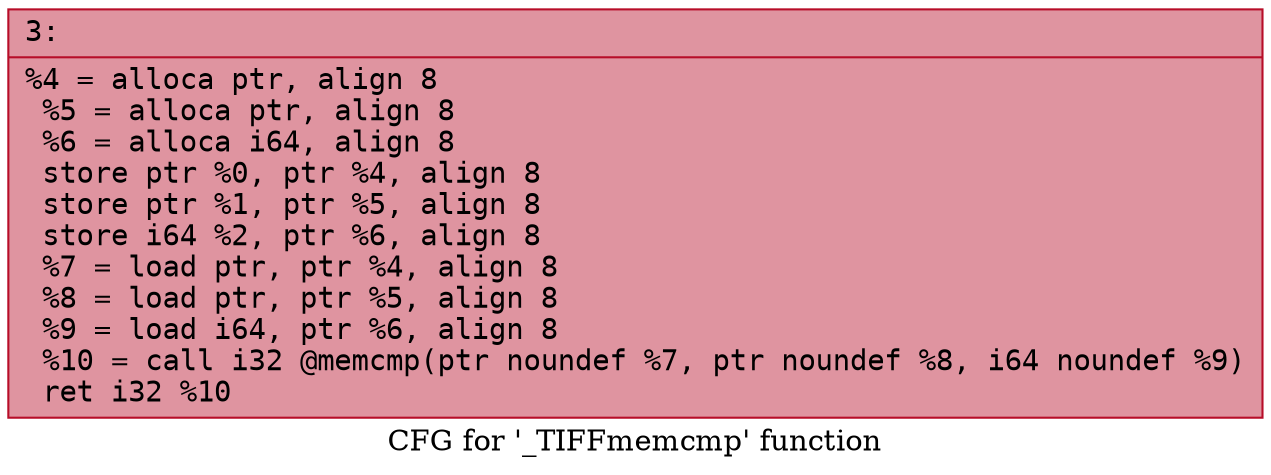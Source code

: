 digraph "CFG for '_TIFFmemcmp' function" {
	label="CFG for '_TIFFmemcmp' function";

	Node0x600003532c60 [shape=record,color="#b70d28ff", style=filled, fillcolor="#b70d2870" fontname="Courier",label="{3:\l|  %4 = alloca ptr, align 8\l  %5 = alloca ptr, align 8\l  %6 = alloca i64, align 8\l  store ptr %0, ptr %4, align 8\l  store ptr %1, ptr %5, align 8\l  store i64 %2, ptr %6, align 8\l  %7 = load ptr, ptr %4, align 8\l  %8 = load ptr, ptr %5, align 8\l  %9 = load i64, ptr %6, align 8\l  %10 = call i32 @memcmp(ptr noundef %7, ptr noundef %8, i64 noundef %9)\l  ret i32 %10\l}"];
}
